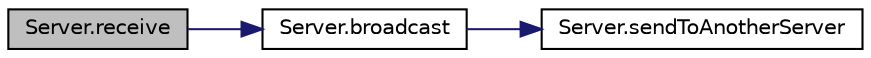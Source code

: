 digraph "Server.receive"
{
 // LATEX_PDF_SIZE
  edge [fontname="Helvetica",fontsize="10",labelfontname="Helvetica",labelfontsize="10"];
  node [fontname="Helvetica",fontsize="10",shape=record];
  rankdir="LR";
  Node1 [label="Server.receive",height=0.2,width=0.4,color="black", fillcolor="grey75", style="filled", fontcolor="black",tooltip=" "];
  Node1 -> Node2 [color="midnightblue",fontsize="10",style="solid",fontname="Helvetica"];
  Node2 [label="Server.broadcast",height=0.2,width=0.4,color="black", fillcolor="white", style="filled",URL="$namespace_server.html#ac53d3b640a99d29879cb0048f41f1d9b",tooltip=" "];
  Node2 -> Node3 [color="midnightblue",fontsize="10",style="solid",fontname="Helvetica"];
  Node3 [label="Server.sendToAnotherServer",height=0.2,width=0.4,color="black", fillcolor="white", style="filled",URL="$namespace_server.html#a33adc04b241fe260e3f1e4e94091b8fb",tooltip=" "];
}
